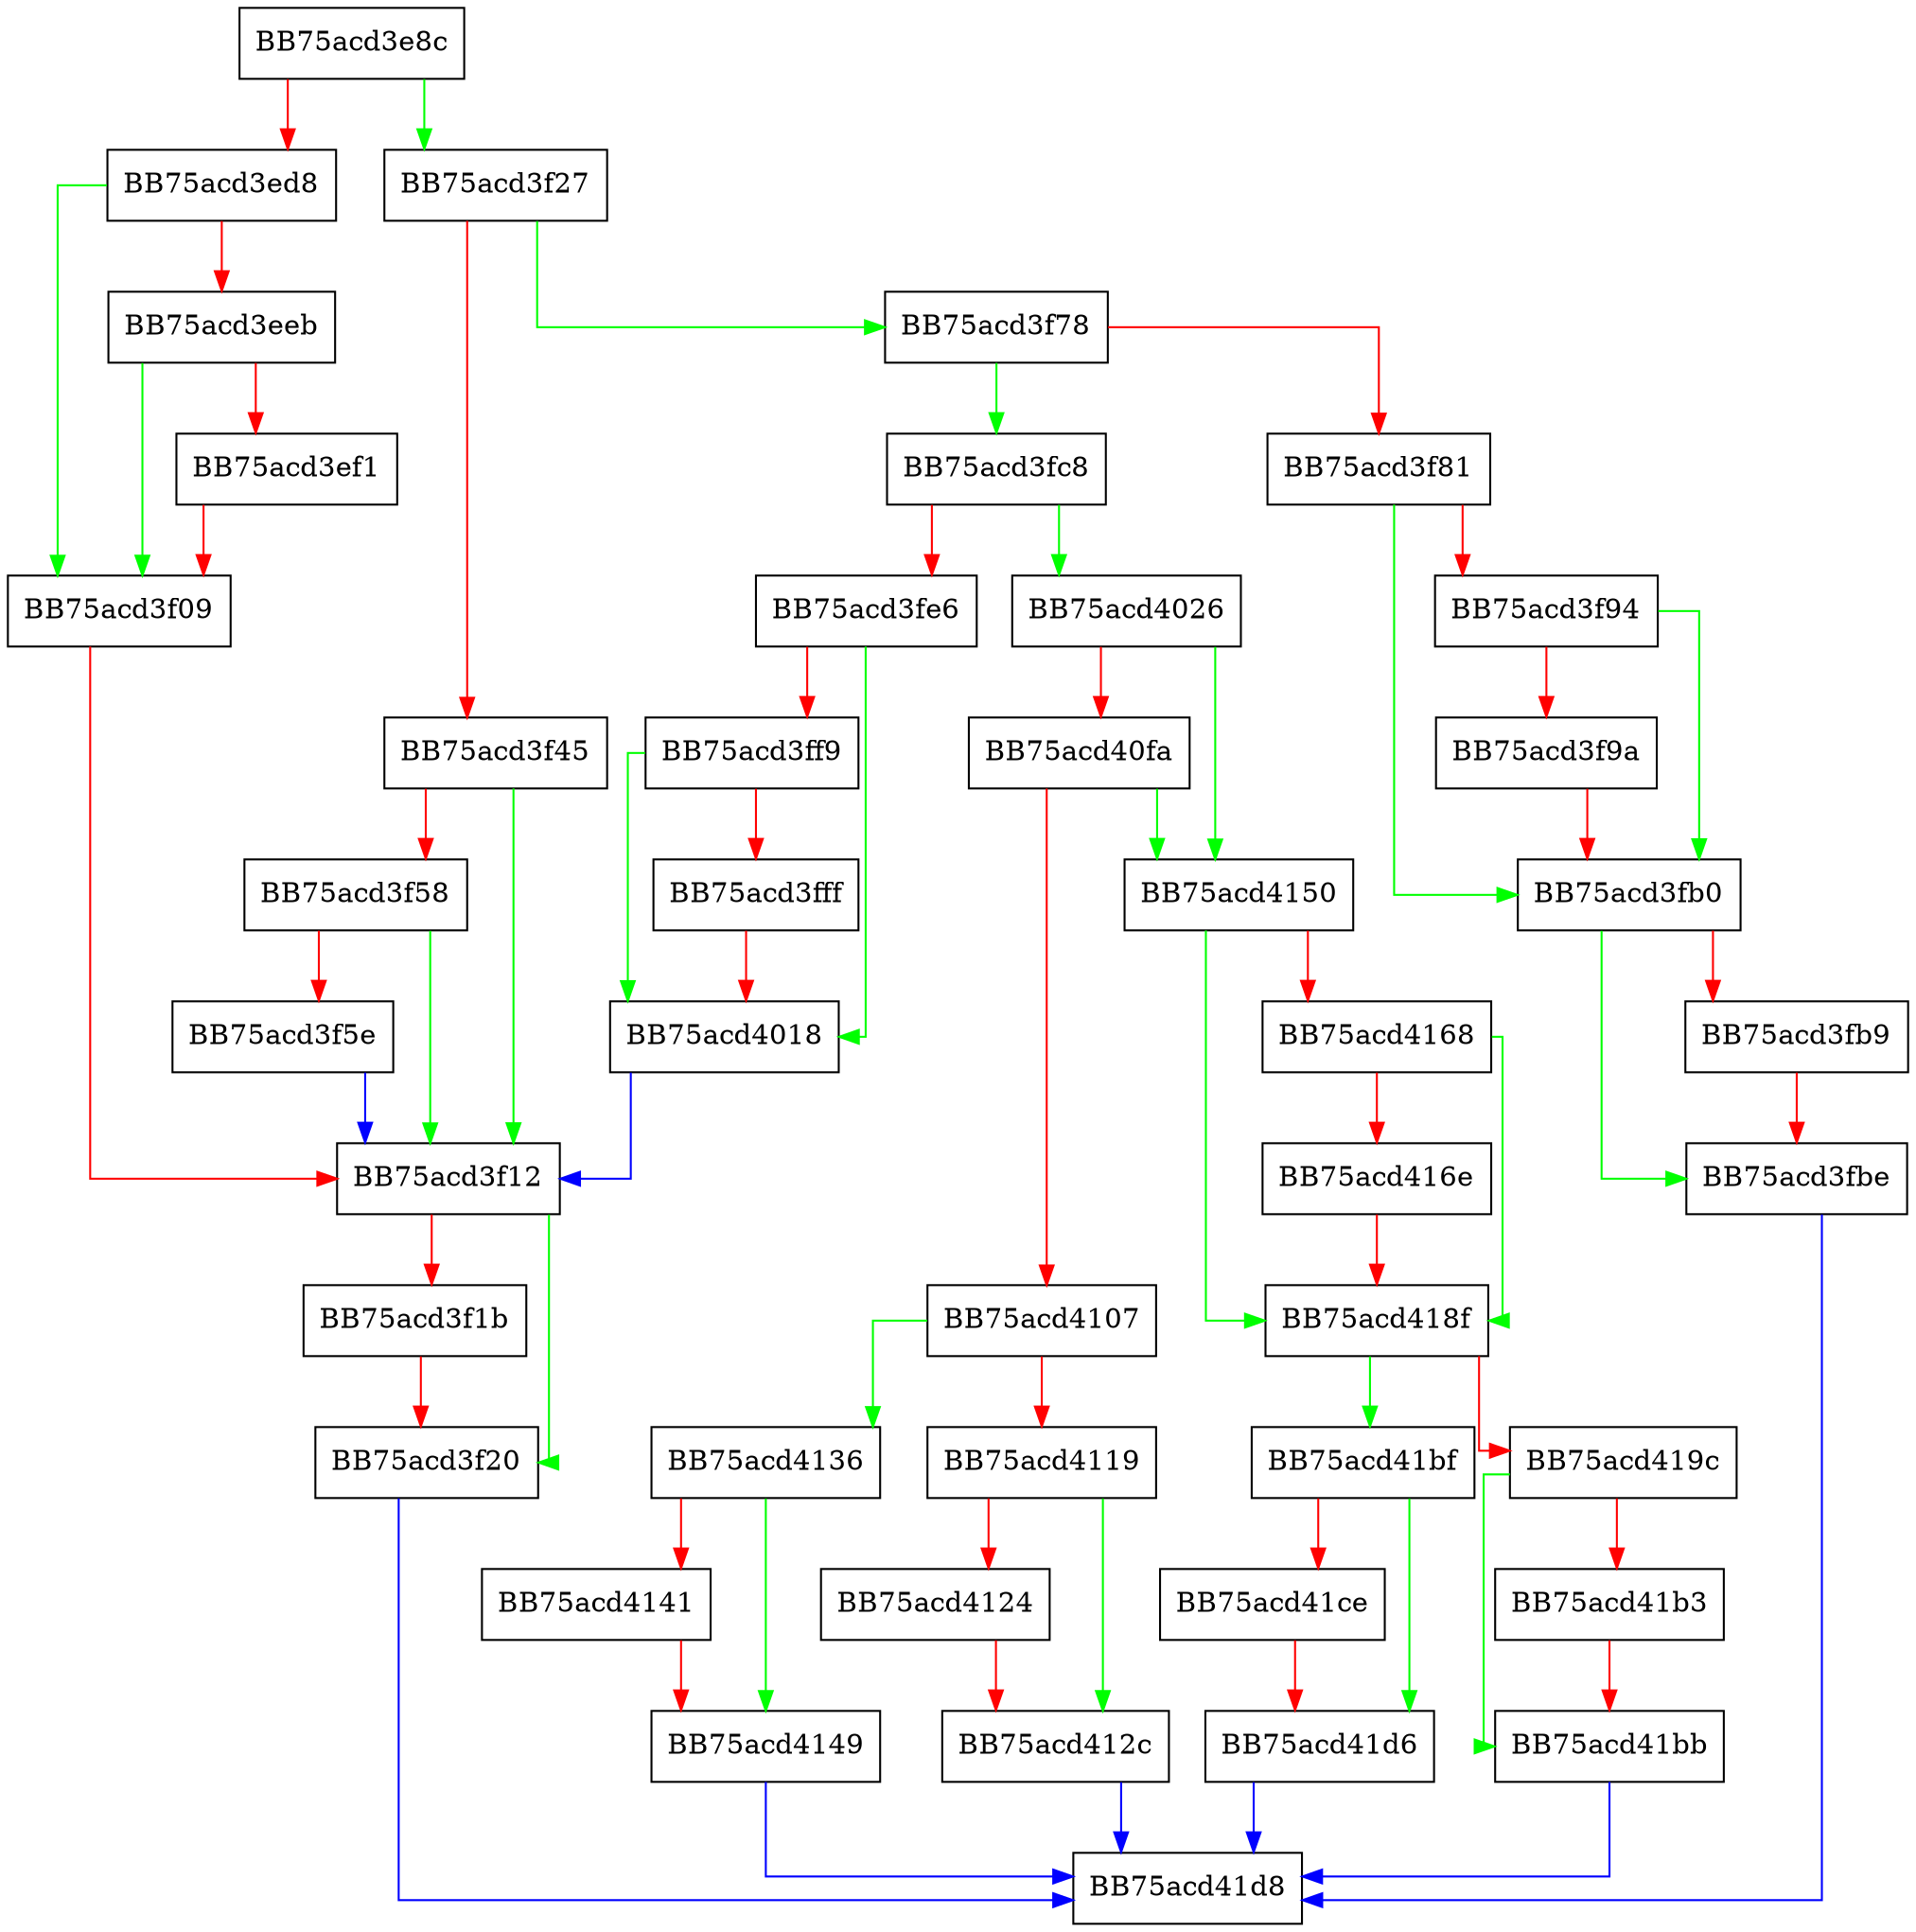 digraph ScanImage {
  node [shape="box"];
  graph [splines=ortho];
  BB75acd3e8c -> BB75acd3f27 [color="green"];
  BB75acd3e8c -> BB75acd3ed8 [color="red"];
  BB75acd3ed8 -> BB75acd3f09 [color="green"];
  BB75acd3ed8 -> BB75acd3eeb [color="red"];
  BB75acd3eeb -> BB75acd3f09 [color="green"];
  BB75acd3eeb -> BB75acd3ef1 [color="red"];
  BB75acd3ef1 -> BB75acd3f09 [color="red"];
  BB75acd3f09 -> BB75acd3f12 [color="red"];
  BB75acd3f12 -> BB75acd3f20 [color="green"];
  BB75acd3f12 -> BB75acd3f1b [color="red"];
  BB75acd3f1b -> BB75acd3f20 [color="red"];
  BB75acd3f20 -> BB75acd41d8 [color="blue"];
  BB75acd3f27 -> BB75acd3f78 [color="green"];
  BB75acd3f27 -> BB75acd3f45 [color="red"];
  BB75acd3f45 -> BB75acd3f12 [color="green"];
  BB75acd3f45 -> BB75acd3f58 [color="red"];
  BB75acd3f58 -> BB75acd3f12 [color="green"];
  BB75acd3f58 -> BB75acd3f5e [color="red"];
  BB75acd3f5e -> BB75acd3f12 [color="blue"];
  BB75acd3f78 -> BB75acd3fc8 [color="green"];
  BB75acd3f78 -> BB75acd3f81 [color="red"];
  BB75acd3f81 -> BB75acd3fb0 [color="green"];
  BB75acd3f81 -> BB75acd3f94 [color="red"];
  BB75acd3f94 -> BB75acd3fb0 [color="green"];
  BB75acd3f94 -> BB75acd3f9a [color="red"];
  BB75acd3f9a -> BB75acd3fb0 [color="red"];
  BB75acd3fb0 -> BB75acd3fbe [color="green"];
  BB75acd3fb0 -> BB75acd3fb9 [color="red"];
  BB75acd3fb9 -> BB75acd3fbe [color="red"];
  BB75acd3fbe -> BB75acd41d8 [color="blue"];
  BB75acd3fc8 -> BB75acd4026 [color="green"];
  BB75acd3fc8 -> BB75acd3fe6 [color="red"];
  BB75acd3fe6 -> BB75acd4018 [color="green"];
  BB75acd3fe6 -> BB75acd3ff9 [color="red"];
  BB75acd3ff9 -> BB75acd4018 [color="green"];
  BB75acd3ff9 -> BB75acd3fff [color="red"];
  BB75acd3fff -> BB75acd4018 [color="red"];
  BB75acd4018 -> BB75acd3f12 [color="blue"];
  BB75acd4026 -> BB75acd4150 [color="green"];
  BB75acd4026 -> BB75acd40fa [color="red"];
  BB75acd40fa -> BB75acd4150 [color="green"];
  BB75acd40fa -> BB75acd4107 [color="red"];
  BB75acd4107 -> BB75acd4136 [color="green"];
  BB75acd4107 -> BB75acd4119 [color="red"];
  BB75acd4119 -> BB75acd412c [color="green"];
  BB75acd4119 -> BB75acd4124 [color="red"];
  BB75acd4124 -> BB75acd412c [color="red"];
  BB75acd412c -> BB75acd41d8 [color="blue"];
  BB75acd4136 -> BB75acd4149 [color="green"];
  BB75acd4136 -> BB75acd4141 [color="red"];
  BB75acd4141 -> BB75acd4149 [color="red"];
  BB75acd4149 -> BB75acd41d8 [color="blue"];
  BB75acd4150 -> BB75acd418f [color="green"];
  BB75acd4150 -> BB75acd4168 [color="red"];
  BB75acd4168 -> BB75acd418f [color="green"];
  BB75acd4168 -> BB75acd416e [color="red"];
  BB75acd416e -> BB75acd418f [color="red"];
  BB75acd418f -> BB75acd41bf [color="green"];
  BB75acd418f -> BB75acd419c [color="red"];
  BB75acd419c -> BB75acd41bb [color="green"];
  BB75acd419c -> BB75acd41b3 [color="red"];
  BB75acd41b3 -> BB75acd41bb [color="red"];
  BB75acd41bb -> BB75acd41d8 [color="blue"];
  BB75acd41bf -> BB75acd41d6 [color="green"];
  BB75acd41bf -> BB75acd41ce [color="red"];
  BB75acd41ce -> BB75acd41d6 [color="red"];
  BB75acd41d6 -> BB75acd41d8 [color="blue"];
}